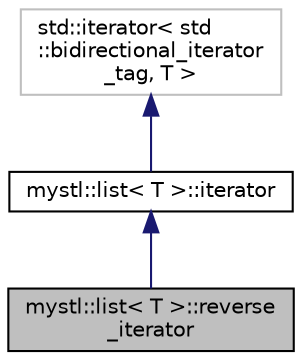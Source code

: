 digraph "mystl::list&lt; T &gt;::reverse_iterator"
{
  edge [fontname="Helvetica",fontsize="10",labelfontname="Helvetica",labelfontsize="10"];
  node [fontname="Helvetica",fontsize="10",shape=record];
  Node0 [label="mystl::list\< T \>::reverse\l_iterator",height=0.2,width=0.4,color="black", fillcolor="grey75", style="filled", fontcolor="black"];
  Node1 -> Node0 [dir="back",color="midnightblue",fontsize="10",style="solid",fontname="Helvetica"];
  Node1 [label="mystl::list\< T \>::iterator",height=0.2,width=0.4,color="black", fillcolor="white", style="filled",URL="$classmystl_1_1list_1_1iterator.html"];
  Node2 -> Node1 [dir="back",color="midnightblue",fontsize="10",style="solid",fontname="Helvetica"];
  Node2 [label="std::iterator\< std\l::bidirectional_iterator\l_tag, T \>",height=0.2,width=0.4,color="grey75", fillcolor="white", style="filled"];
}
